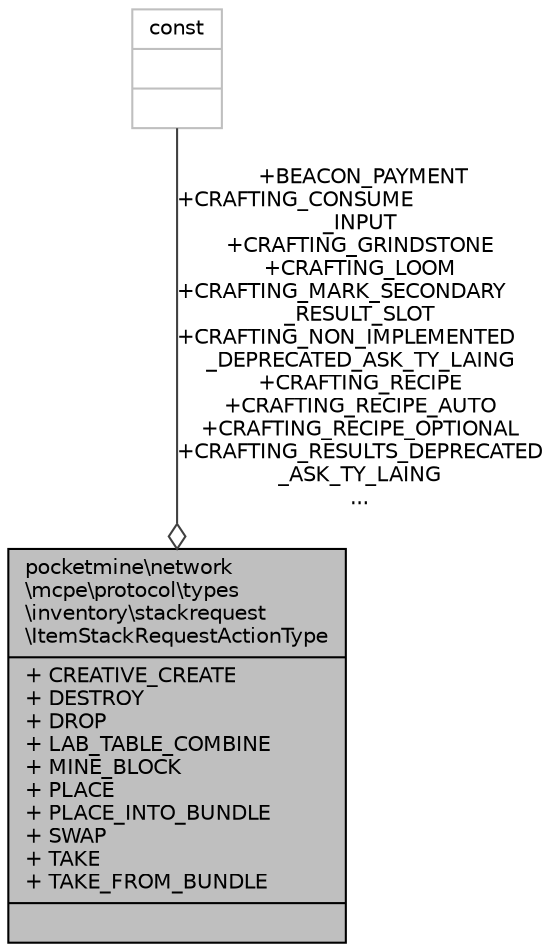 digraph "pocketmine\network\mcpe\protocol\types\inventory\stackrequest\ItemStackRequestActionType"
{
 // INTERACTIVE_SVG=YES
 // LATEX_PDF_SIZE
  edge [fontname="Helvetica",fontsize="10",labelfontname="Helvetica",labelfontsize="10"];
  node [fontname="Helvetica",fontsize="10",shape=record];
  Node1 [label="{pocketmine\\network\l\\mcpe\\protocol\\types\l\\inventory\\stackrequest\l\\ItemStackRequestActionType\n|+ CREATIVE_CREATE\l+ DESTROY\l+ DROP\l+ LAB_TABLE_COMBINE\l+ MINE_BLOCK\l+ PLACE\l+ PLACE_INTO_BUNDLE\l+ SWAP\l+ TAKE\l+ TAKE_FROM_BUNDLE\l|}",height=0.2,width=0.4,color="black", fillcolor="grey75", style="filled", fontcolor="black",tooltip=" "];
  Node2 -> Node1 [color="grey25",fontsize="10",style="solid",label=" +BEACON_PAYMENT\n+CRAFTING_CONSUME\l_INPUT\n+CRAFTING_GRINDSTONE\n+CRAFTING_LOOM\n+CRAFTING_MARK_SECONDARY\l_RESULT_SLOT\n+CRAFTING_NON_IMPLEMENTED\l_DEPRECATED_ASK_TY_LAING\n+CRAFTING_RECIPE\n+CRAFTING_RECIPE_AUTO\n+CRAFTING_RECIPE_OPTIONAL\n+CRAFTING_RESULTS_DEPRECATED\l_ASK_TY_LAING\n..." ,arrowhead="odiamond",fontname="Helvetica"];
  Node2 [label="{const\n||}",height=0.2,width=0.4,color="grey75", fillcolor="white", style="filled",tooltip=" "];
}
